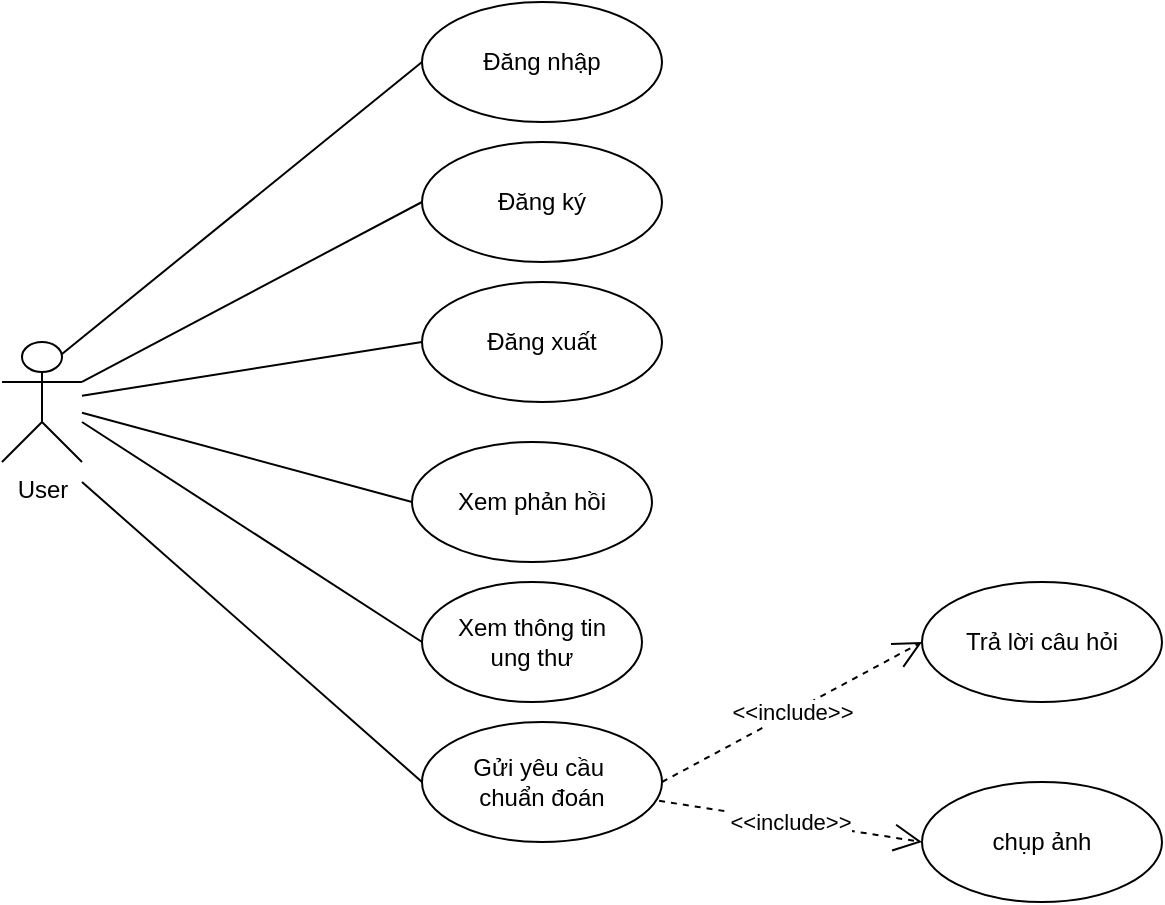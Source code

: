 <mxfile version="14.0.0" type="github">
  <diagram id="C5RBs43oDa-KdzZeNtuy" name="Page-1">
    <mxGraphModel dx="993" dy="556" grid="1" gridSize="10" guides="1" tooltips="1" connect="1" arrows="1" fold="1" page="1" pageScale="1" pageWidth="827" pageHeight="1169" math="0" shadow="0">
      <root>
        <mxCell id="WIyWlLk6GJQsqaUBKTNV-0" />
        <mxCell id="WIyWlLk6GJQsqaUBKTNV-1" parent="WIyWlLk6GJQsqaUBKTNV-0" />
        <mxCell id="D7vdX5SSu7D7kPS8Jv1w-12" value="User" style="shape=umlActor;verticalLabelPosition=bottom;verticalAlign=top;html=1;outlineConnect=0;" vertex="1" parent="WIyWlLk6GJQsqaUBKTNV-1">
          <mxGeometry x="20" y="240" width="40" height="60" as="geometry" />
        </mxCell>
        <mxCell id="D7vdX5SSu7D7kPS8Jv1w-15" value="Đăng nhập" style="ellipse;whiteSpace=wrap;html=1;" vertex="1" parent="WIyWlLk6GJQsqaUBKTNV-1">
          <mxGeometry x="230" y="70" width="120" height="60" as="geometry" />
        </mxCell>
        <mxCell id="D7vdX5SSu7D7kPS8Jv1w-16" value="Đăng ký" style="ellipse;whiteSpace=wrap;html=1;" vertex="1" parent="WIyWlLk6GJQsqaUBKTNV-1">
          <mxGeometry x="230" y="140" width="120" height="60" as="geometry" />
        </mxCell>
        <mxCell id="D7vdX5SSu7D7kPS8Jv1w-17" value="Đăng xuất" style="ellipse;whiteSpace=wrap;html=1;" vertex="1" parent="WIyWlLk6GJQsqaUBKTNV-1">
          <mxGeometry x="230" y="210" width="120" height="60" as="geometry" />
        </mxCell>
        <mxCell id="D7vdX5SSu7D7kPS8Jv1w-18" value="Xem phản hồi" style="ellipse;whiteSpace=wrap;html=1;" vertex="1" parent="WIyWlLk6GJQsqaUBKTNV-1">
          <mxGeometry x="225" y="290" width="120" height="60" as="geometry" />
        </mxCell>
        <mxCell id="D7vdX5SSu7D7kPS8Jv1w-19" value="Xem thông tin&lt;br&gt;ung thư" style="ellipse;whiteSpace=wrap;html=1;" vertex="1" parent="WIyWlLk6GJQsqaUBKTNV-1">
          <mxGeometry x="230" y="360" width="110" height="60" as="geometry" />
        </mxCell>
        <mxCell id="D7vdX5SSu7D7kPS8Jv1w-20" value="Gửi yêu cầu&amp;nbsp;&lt;br&gt;chuẩn đoán" style="ellipse;whiteSpace=wrap;html=1;" vertex="1" parent="WIyWlLk6GJQsqaUBKTNV-1">
          <mxGeometry x="230" y="430" width="120" height="60" as="geometry" />
        </mxCell>
        <mxCell id="D7vdX5SSu7D7kPS8Jv1w-21" value="Trả lời câu hỏi" style="ellipse;whiteSpace=wrap;html=1;" vertex="1" parent="WIyWlLk6GJQsqaUBKTNV-1">
          <mxGeometry x="480" y="360" width="120" height="60" as="geometry" />
        </mxCell>
        <mxCell id="D7vdX5SSu7D7kPS8Jv1w-22" value="chụp ảnh" style="ellipse;whiteSpace=wrap;html=1;" vertex="1" parent="WIyWlLk6GJQsqaUBKTNV-1">
          <mxGeometry x="480" y="460" width="120" height="60" as="geometry" />
        </mxCell>
        <mxCell id="D7vdX5SSu7D7kPS8Jv1w-25" value="" style="endArrow=none;html=1;entryX=0;entryY=0.5;entryDx=0;entryDy=0;exitX=0.75;exitY=0.1;exitDx=0;exitDy=0;exitPerimeter=0;" edge="1" parent="WIyWlLk6GJQsqaUBKTNV-1" source="D7vdX5SSu7D7kPS8Jv1w-12" target="D7vdX5SSu7D7kPS8Jv1w-15">
          <mxGeometry width="50" height="50" relative="1" as="geometry">
            <mxPoint x="40" y="230" as="sourcePoint" />
            <mxPoint x="440" y="260" as="targetPoint" />
          </mxGeometry>
        </mxCell>
        <mxCell id="D7vdX5SSu7D7kPS8Jv1w-26" value="" style="endArrow=none;html=1;exitX=1;exitY=0.333;exitDx=0;exitDy=0;exitPerimeter=0;entryX=0;entryY=0.5;entryDx=0;entryDy=0;" edge="1" parent="WIyWlLk6GJQsqaUBKTNV-1" source="D7vdX5SSu7D7kPS8Jv1w-12" target="D7vdX5SSu7D7kPS8Jv1w-16">
          <mxGeometry width="50" height="50" relative="1" as="geometry">
            <mxPoint x="390" y="310" as="sourcePoint" />
            <mxPoint x="440" y="260" as="targetPoint" />
          </mxGeometry>
        </mxCell>
        <mxCell id="D7vdX5SSu7D7kPS8Jv1w-27" value="" style="endArrow=none;html=1;entryX=0;entryY=0.5;entryDx=0;entryDy=0;" edge="1" parent="WIyWlLk6GJQsqaUBKTNV-1" source="D7vdX5SSu7D7kPS8Jv1w-12" target="D7vdX5SSu7D7kPS8Jv1w-17">
          <mxGeometry width="50" height="50" relative="1" as="geometry">
            <mxPoint x="390" y="310" as="sourcePoint" />
            <mxPoint x="440" y="260" as="targetPoint" />
          </mxGeometry>
        </mxCell>
        <mxCell id="D7vdX5SSu7D7kPS8Jv1w-28" value="" style="endArrow=none;html=1;entryX=0;entryY=0.5;entryDx=0;entryDy=0;" edge="1" parent="WIyWlLk6GJQsqaUBKTNV-1" source="D7vdX5SSu7D7kPS8Jv1w-12" target="D7vdX5SSu7D7kPS8Jv1w-18">
          <mxGeometry width="50" height="50" relative="1" as="geometry">
            <mxPoint x="390" y="310" as="sourcePoint" />
            <mxPoint x="440" y="260" as="targetPoint" />
          </mxGeometry>
        </mxCell>
        <mxCell id="D7vdX5SSu7D7kPS8Jv1w-29" value="" style="endArrow=none;html=1;entryX=0;entryY=0.5;entryDx=0;entryDy=0;" edge="1" parent="WIyWlLk6GJQsqaUBKTNV-1" target="D7vdX5SSu7D7kPS8Jv1w-19">
          <mxGeometry width="50" height="50" relative="1" as="geometry">
            <mxPoint x="60" y="280" as="sourcePoint" />
            <mxPoint x="440" y="260" as="targetPoint" />
          </mxGeometry>
        </mxCell>
        <mxCell id="D7vdX5SSu7D7kPS8Jv1w-30" value="" style="endArrow=none;html=1;entryX=0;entryY=0.5;entryDx=0;entryDy=0;" edge="1" parent="WIyWlLk6GJQsqaUBKTNV-1" target="D7vdX5SSu7D7kPS8Jv1w-20">
          <mxGeometry width="50" height="50" relative="1" as="geometry">
            <mxPoint x="60" y="310" as="sourcePoint" />
            <mxPoint x="440" y="260" as="targetPoint" />
          </mxGeometry>
        </mxCell>
        <mxCell id="D7vdX5SSu7D7kPS8Jv1w-39" value="&amp;lt;&amp;lt;include&amp;gt;&amp;gt;" style="endArrow=open;endSize=12;dashed=1;html=1;exitX=1;exitY=0.5;exitDx=0;exitDy=0;entryX=0;entryY=0.5;entryDx=0;entryDy=0;" edge="1" parent="WIyWlLk6GJQsqaUBKTNV-1" source="D7vdX5SSu7D7kPS8Jv1w-20" target="D7vdX5SSu7D7kPS8Jv1w-21">
          <mxGeometry width="160" relative="1" as="geometry">
            <mxPoint x="430" y="270" as="sourcePoint" />
            <mxPoint x="590" y="270" as="targetPoint" />
            <Array as="points" />
          </mxGeometry>
        </mxCell>
        <mxCell id="D7vdX5SSu7D7kPS8Jv1w-42" value="&amp;lt;&amp;lt;include&amp;gt;&amp;gt;" style="endArrow=open;endSize=12;dashed=1;html=1;exitX=0.988;exitY=0.657;exitDx=0;exitDy=0;entryX=0;entryY=0.5;entryDx=0;entryDy=0;exitPerimeter=0;" edge="1" parent="WIyWlLk6GJQsqaUBKTNV-1" source="D7vdX5SSu7D7kPS8Jv1w-20" target="D7vdX5SSu7D7kPS8Jv1w-22">
          <mxGeometry width="160" relative="1" as="geometry">
            <mxPoint x="360" y="470" as="sourcePoint" />
            <mxPoint x="470" y="400" as="targetPoint" />
            <Array as="points" />
          </mxGeometry>
        </mxCell>
      </root>
    </mxGraphModel>
  </diagram>
</mxfile>
